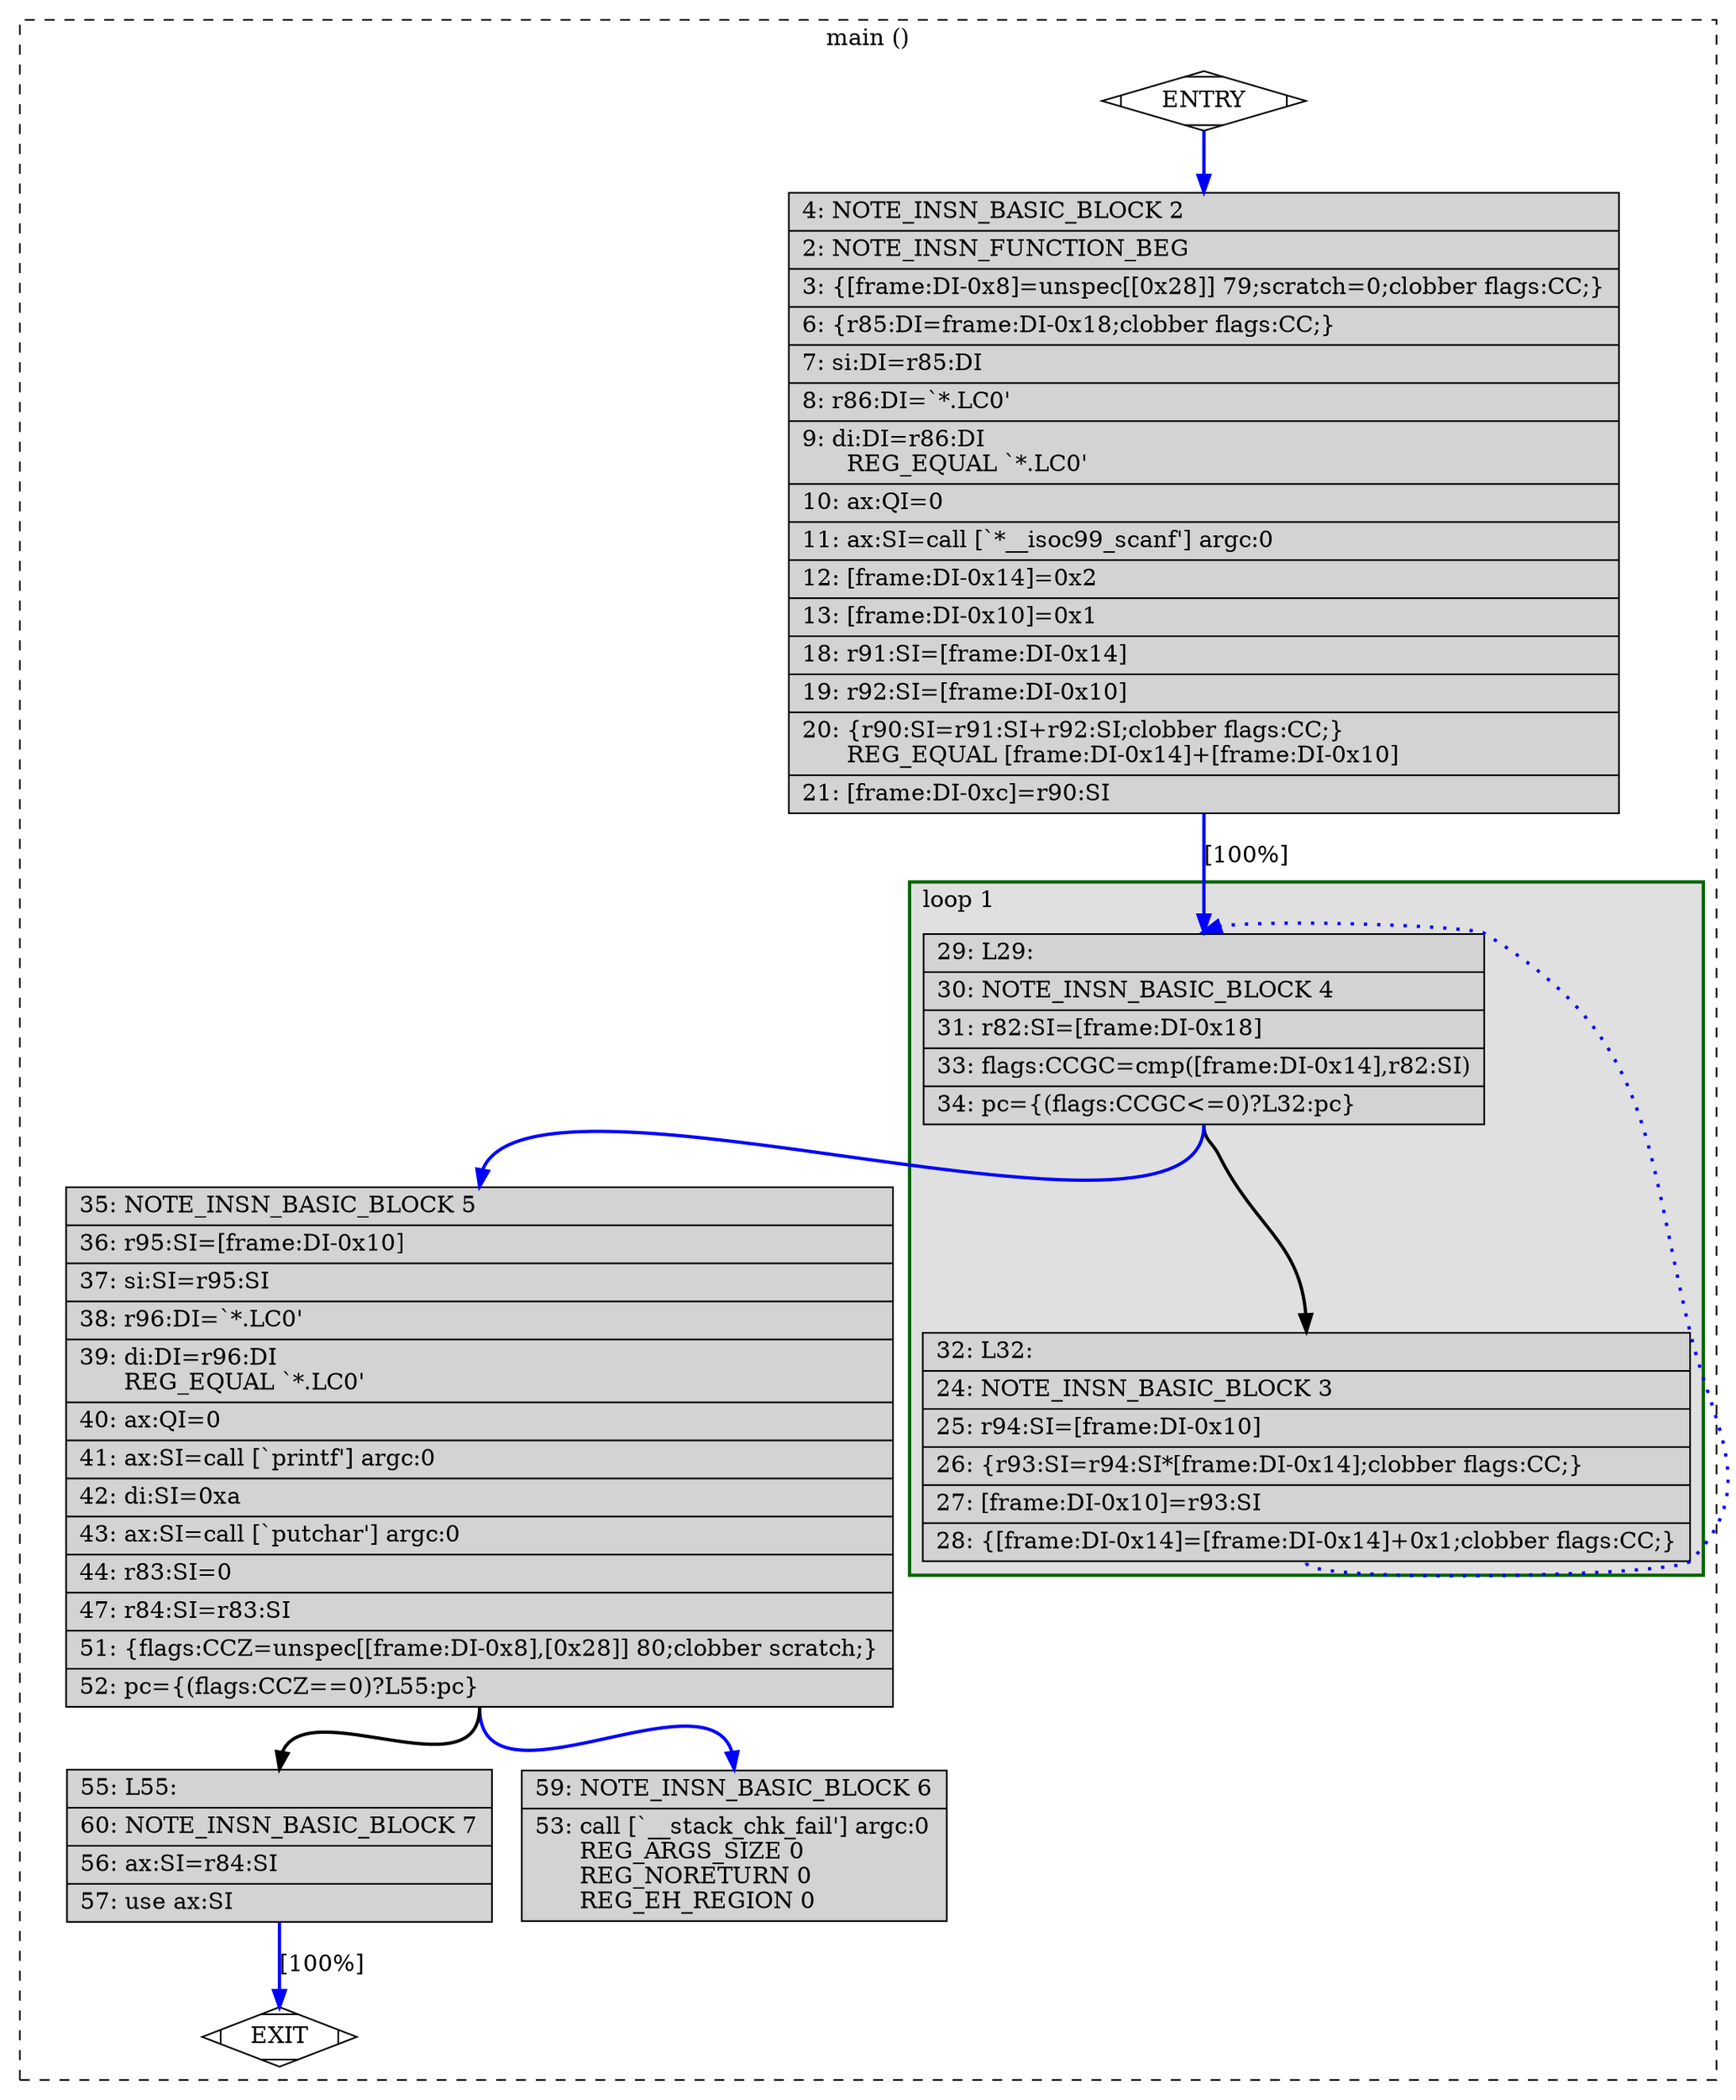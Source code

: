 digraph "a-exp0_3.c.248r.jump" {
overlap=false;
subgraph "cluster_main" {
	style="dashed";
	color="black";
	label="main ()";
	subgraph cluster_0_1 {
	style="filled";
	color="darkgreen";
	fillcolor="grey88";
	label="loop 1";
	labeljust=l;
	penwidth=2;
	fn_0_basic_block_4 [shape=record,style=filled,fillcolor=lightgrey,label="{\ \ \ 29:\ L29:\l\
|\ \ \ 30:\ NOTE_INSN_BASIC_BLOCK\ 4\l\
|\ \ \ 31:\ r82:SI=[frame:DI-0x18]\l\
|\ \ \ 33:\ flags:CCGC=cmp([frame:DI-0x14],r82:SI)\l\
|\ \ \ 34:\ pc=\{(flags:CCGC\<=0)?L32:pc\}\l\
}"];

	fn_0_basic_block_3 [shape=record,style=filled,fillcolor=lightgrey,label="{\ \ \ 32:\ L32:\l\
|\ \ \ 24:\ NOTE_INSN_BASIC_BLOCK\ 3\l\
|\ \ \ 25:\ r94:SI=[frame:DI-0x10]\l\
|\ \ \ 26:\ \{r93:SI=r94:SI*[frame:DI-0x14];clobber\ flags:CC;\}\l\
|\ \ \ 27:\ [frame:DI-0x10]=r93:SI\l\
|\ \ \ 28:\ \{[frame:DI-0x14]=[frame:DI-0x14]+0x1;clobber\ flags:CC;\}\l\
}"];

	}
	fn_0_basic_block_0 [shape=Mdiamond,style=filled,fillcolor=white,label="ENTRY"];

	fn_0_basic_block_1 [shape=Mdiamond,style=filled,fillcolor=white,label="EXIT"];

	fn_0_basic_block_2 [shape=record,style=filled,fillcolor=lightgrey,label="{\ \ \ \ 4:\ NOTE_INSN_BASIC_BLOCK\ 2\l\
|\ \ \ \ 2:\ NOTE_INSN_FUNCTION_BEG\l\
|\ \ \ \ 3:\ \{[frame:DI-0x8]=unspec[[0x28]]\ 79;scratch=0;clobber\ flags:CC;\}\l\
|\ \ \ \ 6:\ \{r85:DI=frame:DI-0x18;clobber\ flags:CC;\}\l\
|\ \ \ \ 7:\ si:DI=r85:DI\l\
|\ \ \ \ 8:\ r86:DI=`*.LC0'\l\
|\ \ \ \ 9:\ di:DI=r86:DI\l\
\ \ \ \ \ \ REG_EQUAL\ `*.LC0'\l\
|\ \ \ 10:\ ax:QI=0\l\
|\ \ \ 11:\ ax:SI=call\ [`*__isoc99_scanf']\ argc:0\l\
|\ \ \ 12:\ [frame:DI-0x14]=0x2\l\
|\ \ \ 13:\ [frame:DI-0x10]=0x1\l\
|\ \ \ 18:\ r91:SI=[frame:DI-0x14]\l\
|\ \ \ 19:\ r92:SI=[frame:DI-0x10]\l\
|\ \ \ 20:\ \{r90:SI=r91:SI+r92:SI;clobber\ flags:CC;\}\l\
\ \ \ \ \ \ REG_EQUAL\ [frame:DI-0x14]+[frame:DI-0x10]\l\
|\ \ \ 21:\ [frame:DI-0xc]=r90:SI\l\
}"];

	fn_0_basic_block_5 [shape=record,style=filled,fillcolor=lightgrey,label="{\ \ \ 35:\ NOTE_INSN_BASIC_BLOCK\ 5\l\
|\ \ \ 36:\ r95:SI=[frame:DI-0x10]\l\
|\ \ \ 37:\ si:SI=r95:SI\l\
|\ \ \ 38:\ r96:DI=`*.LC0'\l\
|\ \ \ 39:\ di:DI=r96:DI\l\
\ \ \ \ \ \ REG_EQUAL\ `*.LC0'\l\
|\ \ \ 40:\ ax:QI=0\l\
|\ \ \ 41:\ ax:SI=call\ [`printf']\ argc:0\l\
|\ \ \ 42:\ di:SI=0xa\l\
|\ \ \ 43:\ ax:SI=call\ [`putchar']\ argc:0\l\
|\ \ \ 44:\ r83:SI=0\l\
|\ \ \ 47:\ r84:SI=r83:SI\l\
|\ \ \ 51:\ \{flags:CCZ=unspec[[frame:DI-0x8],[0x28]]\ 80;clobber\ scratch;\}\l\
|\ \ \ 52:\ pc=\{(flags:CCZ==0)?L55:pc\}\l\
}"];

	fn_0_basic_block_6 [shape=record,style=filled,fillcolor=lightgrey,label="{\ \ \ 59:\ NOTE_INSN_BASIC_BLOCK\ 6\l\
|\ \ \ 53:\ call\ [`__stack_chk_fail']\ argc:0\l\
\ \ \ \ \ \ REG_ARGS_SIZE\ 0\l\
\ \ \ \ \ \ REG_NORETURN\ 0\l\
\ \ \ \ \ \ REG_EH_REGION\ 0\l\
}"];

	fn_0_basic_block_7 [shape=record,style=filled,fillcolor=lightgrey,label="{\ \ \ 55:\ L55:\l\
|\ \ \ 60:\ NOTE_INSN_BASIC_BLOCK\ 7\l\
|\ \ \ 56:\ ax:SI=r84:SI\l\
|\ \ \ 57:\ use\ ax:SI\l\
}"];

	fn_0_basic_block_0:s -> fn_0_basic_block_2:n [style="solid,bold",color=blue,weight=100,constraint=true];
	fn_0_basic_block_2:s -> fn_0_basic_block_4:n [style="solid,bold",color=blue,weight=100,constraint=true,label="[100%]"];
	fn_0_basic_block_3:s -> fn_0_basic_block_4:n [style="dotted,bold",color=blue,weight=10,constraint=false];
	fn_0_basic_block_4:s -> fn_0_basic_block_3:n [style="solid,bold",color=black,weight=10,constraint=true];
	fn_0_basic_block_4:s -> fn_0_basic_block_5:n [style="solid,bold",color=blue,weight=100,constraint=true];
	fn_0_basic_block_5:s -> fn_0_basic_block_7:n [style="solid,bold",color=black,weight=10,constraint=true];
	fn_0_basic_block_5:s -> fn_0_basic_block_6:n [style="solid,bold",color=blue,weight=100,constraint=true];
	fn_0_basic_block_7:s -> fn_0_basic_block_1:n [style="solid,bold",color=blue,weight=100,constraint=true,label="[100%]"];
	fn_0_basic_block_0:s -> fn_0_basic_block_1:n [style="invis",constraint=true];
}
}
